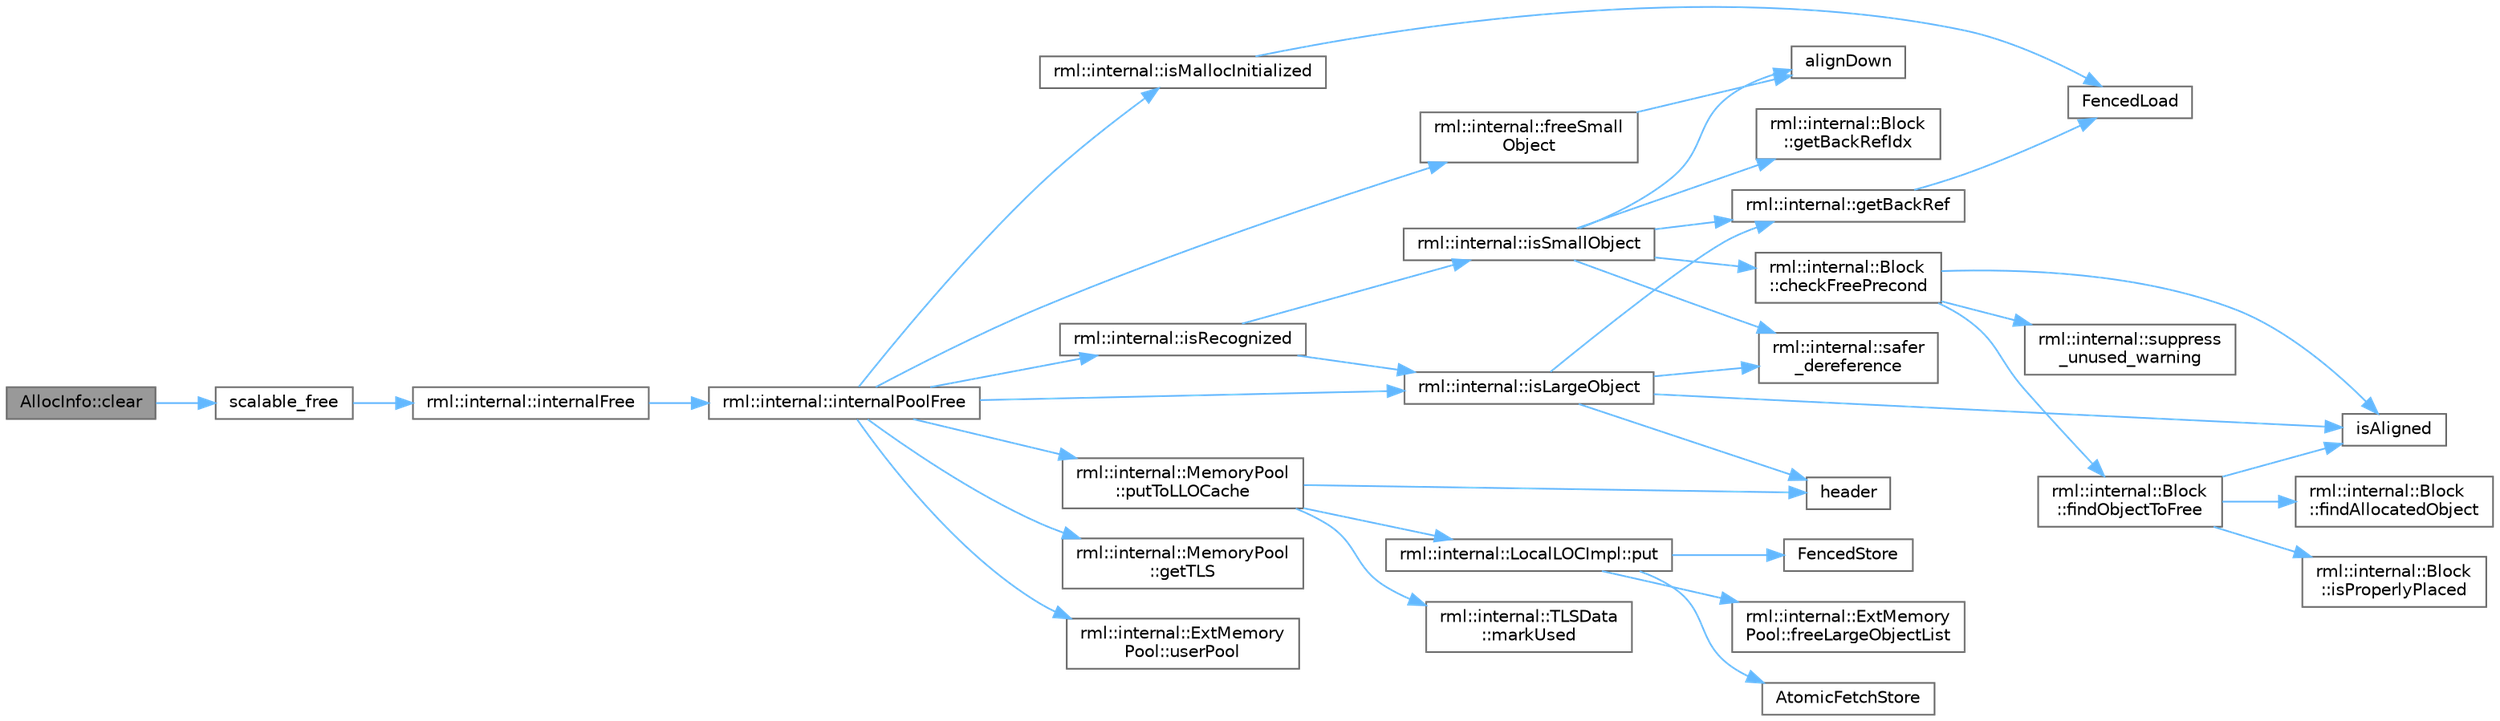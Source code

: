 digraph "AllocInfo::clear"
{
 // LATEX_PDF_SIZE
  bgcolor="transparent";
  edge [fontname=Helvetica,fontsize=10,labelfontname=Helvetica,labelfontsize=10];
  node [fontname=Helvetica,fontsize=10,shape=box,height=0.2,width=0.4];
  rankdir="LR";
  Node1 [id="Node000001",label="AllocInfo::clear",height=0.2,width=0.4,color="gray40", fillcolor="grey60", style="filled", fontcolor="black",tooltip=" "];
  Node1 -> Node2 [id="edge37_Node000001_Node000002",color="steelblue1",style="solid",tooltip=" "];
  Node2 [id="Node000002",label="scalable_free",height=0.2,width=0.4,color="grey40", fillcolor="white", style="filled",URL="$group__memory__allocation.html#ga2ad3952b8c4dd7d293e02ae18fc37b84",tooltip=" "];
  Node2 -> Node3 [id="edge38_Node000002_Node000003",color="steelblue1",style="solid",tooltip=" "];
  Node3 [id="Node000003",label="rml::internal::internalFree",height=0.2,width=0.4,color="grey40", fillcolor="white", style="filled",URL="$namespacerml_1_1internal.html#a91eeaa067e3fdf5618b5a65b8b368231",tooltip=" "];
  Node3 -> Node4 [id="edge39_Node000003_Node000004",color="steelblue1",style="solid",tooltip=" "];
  Node4 [id="Node000004",label="rml::internal::internalPoolFree",height=0.2,width=0.4,color="grey40", fillcolor="white", style="filled",URL="$namespacerml_1_1internal.html#a8bff2023b8463f38317c75980f21e0db",tooltip=" "];
  Node4 -> Node5 [id="edge40_Node000004_Node000005",color="steelblue1",style="solid",tooltip=" "];
  Node5 [id="Node000005",label="rml::internal::freeSmall\lObject",height=0.2,width=0.4,color="grey40", fillcolor="white", style="filled",URL="$namespacerml_1_1internal.html#adeac248637575859a6e8f733ba15060e",tooltip=" "];
  Node5 -> Node6 [id="edge41_Node000005_Node000006",color="steelblue1",style="solid",tooltip=" "];
  Node6 [id="Node000006",label="alignDown",height=0.2,width=0.4,color="grey40", fillcolor="white", style="filled",URL="$shared__utils_8h.html#ab3918cd2395835f90b78b96d4e1e2390",tooltip=" "];
  Node4 -> Node7 [id="edge42_Node000004_Node000007",color="steelblue1",style="solid",tooltip=" "];
  Node7 [id="Node000007",label="rml::internal::MemoryPool\l::getTLS",height=0.2,width=0.4,color="grey40", fillcolor="white", style="filled",URL="$classrml_1_1internal_1_1_memory_pool.html#acdf684e1b29c9d00886d97b909798488",tooltip=" "];
  Node4 -> Node8 [id="edge43_Node000004_Node000008",color="steelblue1",style="solid",tooltip=" "];
  Node8 [id="Node000008",label="rml::internal::isLargeObject",height=0.2,width=0.4,color="grey40", fillcolor="white", style="filled",URL="$namespacerml_1_1internal.html#a730f387568a0a522e003dca4246eb393",tooltip=" "];
  Node8 -> Node9 [id="edge44_Node000008_Node000009",color="steelblue1",style="solid",tooltip=" "];
  Node9 [id="Node000009",label="rml::internal::getBackRef",height=0.2,width=0.4,color="grey40", fillcolor="white", style="filled",URL="$namespacerml_1_1internal.html#a674d3a46d675ee1887142a9118f48927",tooltip=" "];
  Node9 -> Node10 [id="edge45_Node000009_Node000010",color="steelblue1",style="solid",tooltip=" "];
  Node10 [id="Node000010",label="FencedLoad",height=0.2,width=0.4,color="grey40", fillcolor="white", style="filled",URL="$_synchronize_8h.html#a0792980ea26344eaf2fc0a4112b5d848",tooltip=" "];
  Node8 -> Node11 [id="edge46_Node000008_Node000011",color="steelblue1",style="solid",tooltip=" "];
  Node11 [id="Node000011",label="header",height=0.2,width=0.4,color="grey40", fillcolor="white", style="filled",URL="$cblat1_8f.html#a410931b600854e6dd3e253731606117e",tooltip=" "];
  Node8 -> Node12 [id="edge47_Node000008_Node000012",color="steelblue1",style="solid",tooltip=" "];
  Node12 [id="Node000012",label="isAligned",height=0.2,width=0.4,color="grey40", fillcolor="white", style="filled",URL="$_customize_8h.html#a717f2c2c0501922cd654a5ebf49b287e",tooltip=" "];
  Node8 -> Node13 [id="edge48_Node000008_Node000013",color="steelblue1",style="solid",tooltip=" "];
  Node13 [id="Node000013",label="rml::internal::safer\l_dereference",height=0.2,width=0.4,color="grey40", fillcolor="white", style="filled",URL="$namespacerml_1_1internal.html#ad1ffc431b9c2d1e7109a72599d761792",tooltip=" "];
  Node4 -> Node14 [id="edge49_Node000004_Node000014",color="steelblue1",style="solid",tooltip=" "];
  Node14 [id="Node000014",label="rml::internal::isMallocInitialized",height=0.2,width=0.4,color="grey40", fillcolor="white", style="filled",URL="$namespacerml_1_1internal.html#a61c4d632ea815cbeea8ed0ee72e06ac7",tooltip=" "];
  Node14 -> Node10 [id="edge50_Node000014_Node000010",color="steelblue1",style="solid",tooltip=" "];
  Node4 -> Node15 [id="edge51_Node000004_Node000015",color="steelblue1",style="solid",tooltip=" "];
  Node15 [id="Node000015",label="rml::internal::isRecognized",height=0.2,width=0.4,color="grey40", fillcolor="white", style="filled",URL="$namespacerml_1_1internal.html#abe52e5f71a9571929c11e06738d0864f",tooltip=" "];
  Node15 -> Node8 [id="edge52_Node000015_Node000008",color="steelblue1",style="solid",tooltip=" "];
  Node15 -> Node16 [id="edge53_Node000015_Node000016",color="steelblue1",style="solid",tooltip=" "];
  Node16 [id="Node000016",label="rml::internal::isSmallObject",height=0.2,width=0.4,color="grey40", fillcolor="white", style="filled",URL="$namespacerml_1_1internal.html#a44371ad68e0e7931776e8e128764ae79",tooltip=" "];
  Node16 -> Node6 [id="edge54_Node000016_Node000006",color="steelblue1",style="solid",tooltip=" "];
  Node16 -> Node17 [id="edge55_Node000016_Node000017",color="steelblue1",style="solid",tooltip=" "];
  Node17 [id="Node000017",label="rml::internal::Block\l::checkFreePrecond",height=0.2,width=0.4,color="grey40", fillcolor="white", style="filled",URL="$classrml_1_1internal_1_1_block.html#adb4bc8e99527a3f6f6c0252fd7d550f8",tooltip=" "];
  Node17 -> Node18 [id="edge56_Node000017_Node000018",color="steelblue1",style="solid",tooltip=" "];
  Node18 [id="Node000018",label="rml::internal::Block\l::findObjectToFree",height=0.2,width=0.4,color="grey40", fillcolor="white", style="filled",URL="$classrml_1_1internal_1_1_block.html#a1cc1c9493f28b26a694f9206d2b82f3c",tooltip=" "];
  Node18 -> Node19 [id="edge57_Node000018_Node000019",color="steelblue1",style="solid",tooltip=" "];
  Node19 [id="Node000019",label="rml::internal::Block\l::findAllocatedObject",height=0.2,width=0.4,color="grey40", fillcolor="white", style="filled",URL="$classrml_1_1internal_1_1_block.html#a40ba10a264d6930e09da78ecfc9034a7",tooltip=" "];
  Node18 -> Node12 [id="edge58_Node000018_Node000012",color="steelblue1",style="solid",tooltip=" "];
  Node18 -> Node20 [id="edge59_Node000018_Node000020",color="steelblue1",style="solid",tooltip=" "];
  Node20 [id="Node000020",label="rml::internal::Block\l::isProperlyPlaced",height=0.2,width=0.4,color="grey40", fillcolor="white", style="filled",URL="$classrml_1_1internal_1_1_block.html#a0784348220b090a74a437cc7a61d0c88",tooltip=" "];
  Node17 -> Node12 [id="edge60_Node000017_Node000012",color="steelblue1",style="solid",tooltip=" "];
  Node17 -> Node21 [id="edge61_Node000017_Node000021",color="steelblue1",style="solid",tooltip=" "];
  Node21 [id="Node000021",label="rml::internal::suppress\l_unused_warning",height=0.2,width=0.4,color="grey40", fillcolor="white", style="filled",URL="$namespacerml_1_1internal.html#acf3df9c7e1c2baec44e3dab2d8f1ee42",tooltip="Utility template function to prevent \"unused\" warnings by various compilers."];
  Node16 -> Node9 [id="edge62_Node000016_Node000009",color="steelblue1",style="solid",tooltip=" "];
  Node16 -> Node22 [id="edge63_Node000016_Node000022",color="steelblue1",style="solid",tooltip=" "];
  Node22 [id="Node000022",label="rml::internal::Block\l::getBackRefIdx",height=0.2,width=0.4,color="grey40", fillcolor="white", style="filled",URL="$classrml_1_1internal_1_1_block.html#a3e5bded9feaecc0d3c5cacb5e859aa63",tooltip=" "];
  Node16 -> Node13 [id="edge64_Node000016_Node000013",color="steelblue1",style="solid",tooltip=" "];
  Node4 -> Node23 [id="edge65_Node000004_Node000023",color="steelblue1",style="solid",tooltip=" "];
  Node23 [id="Node000023",label="rml::internal::MemoryPool\l::putToLLOCache",height=0.2,width=0.4,color="grey40", fillcolor="white", style="filled",URL="$classrml_1_1internal_1_1_memory_pool.html#aedf33ac6b570a3847f86ad528de00149",tooltip=" "];
  Node23 -> Node11 [id="edge66_Node000023_Node000011",color="steelblue1",style="solid",tooltip=" "];
  Node23 -> Node24 [id="edge67_Node000023_Node000024",color="steelblue1",style="solid",tooltip=" "];
  Node24 [id="Node000024",label="rml::internal::TLSData\l::markUsed",height=0.2,width=0.4,color="grey40", fillcolor="white", style="filled",URL="$classrml_1_1internal_1_1_t_l_s_data.html#afabda6a63ddb1942d1d5a7a06f41e2ae",tooltip=" "];
  Node23 -> Node25 [id="edge68_Node000023_Node000025",color="steelblue1",style="solid",tooltip=" "];
  Node25 [id="Node000025",label="rml::internal::LocalLOCImpl::put",height=0.2,width=0.4,color="grey40", fillcolor="white", style="filled",URL="$classrml_1_1internal_1_1_local_l_o_c_impl.html#a40f0e9cea1a99d95d786f52e2dc8add9",tooltip=" "];
  Node25 -> Node26 [id="edge69_Node000025_Node000026",color="steelblue1",style="solid",tooltip=" "];
  Node26 [id="Node000026",label="AtomicFetchStore",height=0.2,width=0.4,color="grey40", fillcolor="white", style="filled",URL="$_synchronize_8h.html#a8f959802bcef862416aed96fe5c6e601",tooltip=" "];
  Node25 -> Node27 [id="edge70_Node000025_Node000027",color="steelblue1",style="solid",tooltip=" "];
  Node27 [id="Node000027",label="FencedStore",height=0.2,width=0.4,color="grey40", fillcolor="white", style="filled",URL="$_synchronize_8h.html#a19886ee3899c0a2435ea9840116ea325",tooltip=" "];
  Node25 -> Node28 [id="edge71_Node000025_Node000028",color="steelblue1",style="solid",tooltip=" "];
  Node28 [id="Node000028",label="rml::internal::ExtMemory\lPool::freeLargeObjectList",height=0.2,width=0.4,color="grey40", fillcolor="white", style="filled",URL="$structrml_1_1internal_1_1_ext_memory_pool.html#a06321d28bde3009b25988ea85bee7748",tooltip=" "];
  Node4 -> Node29 [id="edge72_Node000004_Node000029",color="steelblue1",style="solid",tooltip=" "];
  Node29 [id="Node000029",label="rml::internal::ExtMemory\lPool::userPool",height=0.2,width=0.4,color="grey40", fillcolor="white", style="filled",URL="$structrml_1_1internal_1_1_ext_memory_pool.html#a6f02801fa5ba692cf62457c0a80079cc",tooltip=" "];
}
